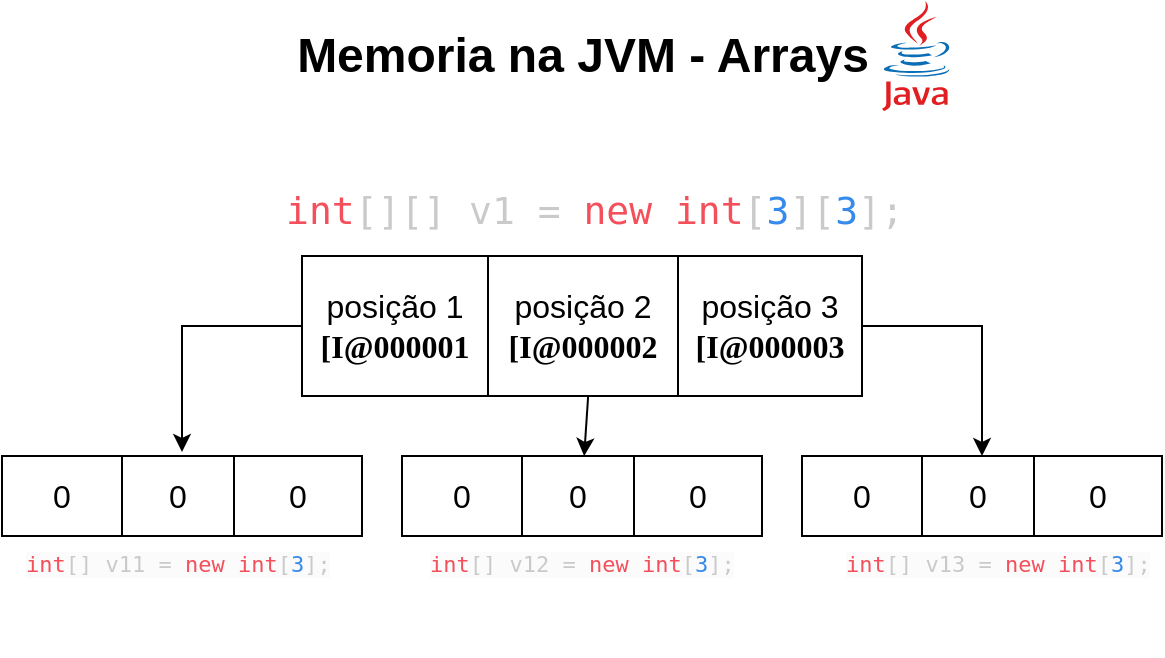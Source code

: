 <mxfile version="24.4.6" type="github">
  <diagram name="Página-1" id="tWwtgJEZn9JcRsNMEO4y">
    <mxGraphModel dx="880" dy="481" grid="1" gridSize="10" guides="1" tooltips="1" connect="1" arrows="1" fold="1" page="1" pageScale="1" pageWidth="827" pageHeight="1169" math="0" shadow="0">
      <root>
        <mxCell id="0" />
        <mxCell id="1" parent="0" />
        <mxCell id="0ehscR7OvnKKcD1Tfo8J-3" value="Memoria na JVM - Arrays" style="text;strokeColor=none;fillColor=none;html=1;fontSize=24;fontStyle=1;verticalAlign=middle;align=center;" vertex="1" parent="1">
          <mxGeometry x="370" y="10" width="100" height="40" as="geometry" />
        </mxCell>
        <mxCell id="0ehscR7OvnKKcD1Tfo8J-4" value="" style="dashed=0;outlineConnect=0;html=1;align=center;labelPosition=center;verticalLabelPosition=bottom;verticalAlign=top;shape=mxgraph.weblogos.java" vertex="1" parent="1">
          <mxGeometry x="570" y="2.5" width="34.4" height="55" as="geometry" />
        </mxCell>
        <mxCell id="0ehscR7OvnKKcD1Tfo8J-5" value="&lt;div style=&quot;color: rgb(202, 202, 202); font-size: 19px;&quot;&gt;&lt;pre style=&quot;font-family: &amp;quot;JetBrains Mono&amp;quot;, monospace; font-size: 19px;&quot;&gt;&lt;pre style=&quot;font-family: &amp;quot;JetBrains Mono&amp;quot;, monospace;&quot;&gt;&lt;span style=&quot;color: rgb(243, 80, 92);&quot;&gt;int&lt;/span&gt;[][] v1 = &lt;span style=&quot;color: rgb(243, 80, 92);&quot;&gt;new int&lt;/span&gt;[&lt;span style=&quot;color: rgb(54, 138, 236);&quot;&gt;3&lt;/span&gt;][&lt;span style=&quot;color: rgb(54, 138, 236);&quot;&gt;3&lt;/span&gt;];&lt;/pre&gt;&lt;/pre&gt;&lt;/div&gt;" style="text;whiteSpace=wrap;html=1;strokeWidth=1;fontSize=19;labelBackgroundColor=none;" vertex="1" parent="1">
          <mxGeometry x="270" y="70" width="260" height="90" as="geometry" />
        </mxCell>
        <mxCell id="0ehscR7OvnKKcD1Tfo8J-6" value="" style="shape=table;startSize=0;container=1;collapsible=0;childLayout=tableLayout;fontSize=16;" vertex="1" parent="1">
          <mxGeometry x="280" y="130" width="280" height="70" as="geometry" />
        </mxCell>
        <mxCell id="0ehscR7OvnKKcD1Tfo8J-7" value="" style="shape=tableRow;horizontal=0;startSize=0;swimlaneHead=0;swimlaneBody=0;strokeColor=inherit;top=0;left=0;bottom=0;right=0;collapsible=0;dropTarget=0;fillColor=none;points=[[0,0.5],[1,0.5]];portConstraint=eastwest;fontSize=16;" vertex="1" parent="0ehscR7OvnKKcD1Tfo8J-6">
          <mxGeometry width="280" height="70" as="geometry" />
        </mxCell>
        <mxCell id="0ehscR7OvnKKcD1Tfo8J-8" value="posição 1&lt;div&gt;&lt;font face=&quot;Verdana&quot;&gt;&lt;b&gt;[I@000001&lt;/b&gt;&lt;/font&gt;&lt;/div&gt;" style="shape=partialRectangle;html=1;whiteSpace=wrap;connectable=0;strokeColor=inherit;overflow=hidden;fillColor=none;top=0;left=0;bottom=0;right=0;pointerEvents=1;fontSize=16;" vertex="1" parent="0ehscR7OvnKKcD1Tfo8J-7">
          <mxGeometry width="93" height="70" as="geometry">
            <mxRectangle width="93" height="70" as="alternateBounds" />
          </mxGeometry>
        </mxCell>
        <mxCell id="0ehscR7OvnKKcD1Tfo8J-9" value="posição 2&lt;div&gt;&lt;font face=&quot;Verdana&quot;&gt;&lt;b&gt;[I@000002&lt;/b&gt;&lt;/font&gt;&lt;br&gt;&lt;/div&gt;" style="shape=partialRectangle;html=1;whiteSpace=wrap;connectable=0;strokeColor=inherit;overflow=hidden;fillColor=none;top=0;left=0;bottom=0;right=0;pointerEvents=1;fontSize=16;" vertex="1" parent="0ehscR7OvnKKcD1Tfo8J-7">
          <mxGeometry x="93" width="95" height="70" as="geometry">
            <mxRectangle width="95" height="70" as="alternateBounds" />
          </mxGeometry>
        </mxCell>
        <mxCell id="0ehscR7OvnKKcD1Tfo8J-10" value="posição 3&lt;div&gt;&lt;font face=&quot;Verdana&quot;&gt;&lt;b&gt;[I@000003&lt;/b&gt;&lt;/font&gt;&lt;br&gt;&lt;/div&gt;" style="shape=partialRectangle;html=1;whiteSpace=wrap;connectable=0;strokeColor=inherit;overflow=hidden;fillColor=none;top=0;left=0;bottom=0;right=0;pointerEvents=1;fontSize=16;" vertex="1" parent="0ehscR7OvnKKcD1Tfo8J-7">
          <mxGeometry x="188" width="92" height="70" as="geometry">
            <mxRectangle width="92" height="70" as="alternateBounds" />
          </mxGeometry>
        </mxCell>
        <mxCell id="0ehscR7OvnKKcD1Tfo8J-19" value="" style="shape=table;startSize=0;container=1;collapsible=0;childLayout=tableLayout;fontSize=16;" vertex="1" parent="1">
          <mxGeometry x="130" y="230" width="180" height="40" as="geometry" />
        </mxCell>
        <mxCell id="0ehscR7OvnKKcD1Tfo8J-20" value="" style="shape=tableRow;horizontal=0;startSize=0;swimlaneHead=0;swimlaneBody=0;strokeColor=inherit;top=0;left=0;bottom=0;right=0;collapsible=0;dropTarget=0;fillColor=none;points=[[0,0.5],[1,0.5]];portConstraint=eastwest;fontSize=16;" vertex="1" parent="0ehscR7OvnKKcD1Tfo8J-19">
          <mxGeometry width="180" height="40" as="geometry" />
        </mxCell>
        <mxCell id="0ehscR7OvnKKcD1Tfo8J-21" value="0" style="shape=partialRectangle;html=1;whiteSpace=wrap;connectable=0;strokeColor=inherit;overflow=hidden;fillColor=none;top=0;left=0;bottom=0;right=0;pointerEvents=1;fontSize=16;" vertex="1" parent="0ehscR7OvnKKcD1Tfo8J-20">
          <mxGeometry width="60" height="40" as="geometry">
            <mxRectangle width="60" height="40" as="alternateBounds" />
          </mxGeometry>
        </mxCell>
        <mxCell id="0ehscR7OvnKKcD1Tfo8J-22" value="0" style="shape=partialRectangle;html=1;whiteSpace=wrap;connectable=0;strokeColor=inherit;overflow=hidden;fillColor=none;top=0;left=0;bottom=0;right=0;pointerEvents=1;fontSize=16;" vertex="1" parent="0ehscR7OvnKKcD1Tfo8J-20">
          <mxGeometry x="60" width="56" height="40" as="geometry">
            <mxRectangle width="56" height="40" as="alternateBounds" />
          </mxGeometry>
        </mxCell>
        <mxCell id="0ehscR7OvnKKcD1Tfo8J-23" value="0" style="shape=partialRectangle;html=1;whiteSpace=wrap;connectable=0;strokeColor=inherit;overflow=hidden;fillColor=none;top=0;left=0;bottom=0;right=0;pointerEvents=1;fontSize=16;" vertex="1" parent="0ehscR7OvnKKcD1Tfo8J-20">
          <mxGeometry x="116" width="64" height="40" as="geometry">
            <mxRectangle width="64" height="40" as="alternateBounds" />
          </mxGeometry>
        </mxCell>
        <mxCell id="0ehscR7OvnKKcD1Tfo8J-32" value="" style="shape=table;startSize=0;container=1;collapsible=0;childLayout=tableLayout;fontSize=16;" vertex="1" parent="1">
          <mxGeometry x="330" y="230" width="180" height="40" as="geometry" />
        </mxCell>
        <mxCell id="0ehscR7OvnKKcD1Tfo8J-33" value="" style="shape=tableRow;horizontal=0;startSize=0;swimlaneHead=0;swimlaneBody=0;strokeColor=inherit;top=0;left=0;bottom=0;right=0;collapsible=0;dropTarget=0;fillColor=none;points=[[0,0.5],[1,0.5]];portConstraint=eastwest;fontSize=16;" vertex="1" parent="0ehscR7OvnKKcD1Tfo8J-32">
          <mxGeometry width="180" height="40" as="geometry" />
        </mxCell>
        <mxCell id="0ehscR7OvnKKcD1Tfo8J-34" value="0" style="shape=partialRectangle;html=1;whiteSpace=wrap;connectable=0;strokeColor=inherit;overflow=hidden;fillColor=none;top=0;left=0;bottom=0;right=0;pointerEvents=1;fontSize=16;" vertex="1" parent="0ehscR7OvnKKcD1Tfo8J-33">
          <mxGeometry width="60" height="40" as="geometry">
            <mxRectangle width="60" height="40" as="alternateBounds" />
          </mxGeometry>
        </mxCell>
        <mxCell id="0ehscR7OvnKKcD1Tfo8J-35" value="0" style="shape=partialRectangle;html=1;whiteSpace=wrap;connectable=0;strokeColor=inherit;overflow=hidden;fillColor=none;top=0;left=0;bottom=0;right=0;pointerEvents=1;fontSize=16;" vertex="1" parent="0ehscR7OvnKKcD1Tfo8J-33">
          <mxGeometry x="60" width="56" height="40" as="geometry">
            <mxRectangle width="56" height="40" as="alternateBounds" />
          </mxGeometry>
        </mxCell>
        <mxCell id="0ehscR7OvnKKcD1Tfo8J-36" value="0" style="shape=partialRectangle;html=1;whiteSpace=wrap;connectable=0;strokeColor=inherit;overflow=hidden;fillColor=none;top=0;left=0;bottom=0;right=0;pointerEvents=1;fontSize=16;" vertex="1" parent="0ehscR7OvnKKcD1Tfo8J-33">
          <mxGeometry x="116" width="64" height="40" as="geometry">
            <mxRectangle width="64" height="40" as="alternateBounds" />
          </mxGeometry>
        </mxCell>
        <mxCell id="0ehscR7OvnKKcD1Tfo8J-37" value="" style="shape=table;startSize=0;container=1;collapsible=0;childLayout=tableLayout;fontSize=16;" vertex="1" parent="1">
          <mxGeometry x="530" y="230" width="180" height="40" as="geometry" />
        </mxCell>
        <mxCell id="0ehscR7OvnKKcD1Tfo8J-38" value="" style="shape=tableRow;horizontal=0;startSize=0;swimlaneHead=0;swimlaneBody=0;strokeColor=inherit;top=0;left=0;bottom=0;right=0;collapsible=0;dropTarget=0;fillColor=none;points=[[0,0.5],[1,0.5]];portConstraint=eastwest;fontSize=16;" vertex="1" parent="0ehscR7OvnKKcD1Tfo8J-37">
          <mxGeometry width="180" height="40" as="geometry" />
        </mxCell>
        <mxCell id="0ehscR7OvnKKcD1Tfo8J-39" value="0" style="shape=partialRectangle;html=1;whiteSpace=wrap;connectable=0;strokeColor=inherit;overflow=hidden;fillColor=none;top=0;left=0;bottom=0;right=0;pointerEvents=1;fontSize=16;" vertex="1" parent="0ehscR7OvnKKcD1Tfo8J-38">
          <mxGeometry width="60" height="40" as="geometry">
            <mxRectangle width="60" height="40" as="alternateBounds" />
          </mxGeometry>
        </mxCell>
        <mxCell id="0ehscR7OvnKKcD1Tfo8J-40" value="0" style="shape=partialRectangle;html=1;whiteSpace=wrap;connectable=0;strokeColor=inherit;overflow=hidden;fillColor=none;top=0;left=0;bottom=0;right=0;pointerEvents=1;fontSize=16;" vertex="1" parent="0ehscR7OvnKKcD1Tfo8J-38">
          <mxGeometry x="60" width="56" height="40" as="geometry">
            <mxRectangle width="56" height="40" as="alternateBounds" />
          </mxGeometry>
        </mxCell>
        <mxCell id="0ehscR7OvnKKcD1Tfo8J-41" value="0" style="shape=partialRectangle;html=1;whiteSpace=wrap;connectable=0;strokeColor=inherit;overflow=hidden;fillColor=none;top=0;left=0;bottom=0;right=0;pointerEvents=1;fontSize=16;" vertex="1" parent="0ehscR7OvnKKcD1Tfo8J-38">
          <mxGeometry x="116" width="64" height="40" as="geometry">
            <mxRectangle width="64" height="40" as="alternateBounds" />
          </mxGeometry>
        </mxCell>
        <mxCell id="0ehscR7OvnKKcD1Tfo8J-42" value="" style="endArrow=classic;html=1;rounded=0;entryX=0.5;entryY=-0.05;entryDx=0;entryDy=0;entryPerimeter=0;exitX=0;exitY=0.5;exitDx=0;exitDy=0;" edge="1" parent="1" source="0ehscR7OvnKKcD1Tfo8J-7" target="0ehscR7OvnKKcD1Tfo8J-20">
          <mxGeometry width="50" height="50" relative="1" as="geometry">
            <mxPoint x="390" y="240" as="sourcePoint" />
            <mxPoint x="440" y="190" as="targetPoint" />
            <Array as="points">
              <mxPoint x="220" y="165" />
            </Array>
          </mxGeometry>
        </mxCell>
        <mxCell id="0ehscR7OvnKKcD1Tfo8J-44" value="" style="endArrow=classic;html=1;rounded=0;entryX=0.506;entryY=0;entryDx=0;entryDy=0;entryPerimeter=0;exitX=0.511;exitY=1;exitDx=0;exitDy=0;exitPerimeter=0;" edge="1" parent="1" source="0ehscR7OvnKKcD1Tfo8J-7" target="0ehscR7OvnKKcD1Tfo8J-33">
          <mxGeometry width="50" height="50" relative="1" as="geometry">
            <mxPoint x="390" y="240" as="sourcePoint" />
            <mxPoint x="440" y="190" as="targetPoint" />
          </mxGeometry>
        </mxCell>
        <mxCell id="0ehscR7OvnKKcD1Tfo8J-45" value="" style="endArrow=classic;html=1;rounded=0;exitX=1;exitY=0.5;exitDx=0;exitDy=0;" edge="1" parent="1" source="0ehscR7OvnKKcD1Tfo8J-7" target="0ehscR7OvnKKcD1Tfo8J-38">
          <mxGeometry width="50" height="50" relative="1" as="geometry">
            <mxPoint x="390" y="240" as="sourcePoint" />
            <mxPoint x="600" y="220" as="targetPoint" />
            <Array as="points">
              <mxPoint x="620" y="165" />
            </Array>
          </mxGeometry>
        </mxCell>
        <mxCell id="0ehscR7OvnKKcD1Tfo8J-46" value="&lt;pre style=&quot;forced-color-adjust: none; color: rgb(202, 202, 202); font-size: 11px; font-style: normal; font-variant-ligatures: normal; font-variant-caps: normal; font-weight: 400; letter-spacing: normal; orphans: 2; text-align: left; text-indent: 0px; text-transform: none; widows: 2; word-spacing: 0px; -webkit-text-stroke-width: 0px; background-color: rgb(251, 251, 251); text-decoration-thickness: initial; text-decoration-style: initial; text-decoration-color: initial; font-family: &amp;quot;JetBrains Mono&amp;quot;, monospace;&quot;&gt;&lt;span style=&quot;forced-color-adjust: none; color: rgb(243, 80, 92); font-size: 11px;&quot;&gt;int&lt;/span&gt;[] v11 = &lt;span style=&quot;forced-color-adjust: none; color: rgb(243, 80, 92); font-size: 11px;&quot;&gt;new int&lt;/span&gt;[&lt;span style=&quot;forced-color-adjust: none; color: rgb(54, 138, 236); font-size: 11px;&quot;&gt;3&lt;/span&gt;];&lt;/pre&gt;" style="text;whiteSpace=wrap;html=1;fontSize=11;" vertex="1" parent="1">
          <mxGeometry x="140" y="260" width="160" height="70" as="geometry" />
        </mxCell>
        <mxCell id="0ehscR7OvnKKcD1Tfo8J-47" value="&lt;pre style=&quot;forced-color-adjust: none; font-size: 11px; font-style: normal; font-variant-ligatures: normal; font-variant-caps: normal; font-weight: 400; letter-spacing: normal; orphans: 2; text-align: left; text-indent: 0px; text-transform: none; widows: 2; word-spacing: 0px; -webkit-text-stroke-width: 0px; background-color: rgb(251, 251, 251); text-decoration-thickness: initial; text-decoration-style: initial; text-decoration-color: initial; font-family: &amp;quot;JetBrains Mono&amp;quot;, monospace; color: rgb(202, 202, 202);&quot;&gt;&lt;span style=&quot;forced-color-adjust: none; color: rgb(243, 80, 92); font-size: 11px;&quot;&gt;int&lt;/span&gt;[] v12 = &lt;span style=&quot;forced-color-adjust: none; color: rgb(243, 80, 92); font-size: 11px;&quot;&gt;new int&lt;/span&gt;[&lt;span style=&quot;forced-color-adjust: none; color: rgb(54, 138, 236); font-size: 11px;&quot;&gt;3&lt;/span&gt;];&lt;/pre&gt;" style="text;whiteSpace=wrap;html=1;fontSize=11;" vertex="1" parent="1">
          <mxGeometry x="342.2" y="260" width="155.6" height="70" as="geometry" />
        </mxCell>
        <mxCell id="0ehscR7OvnKKcD1Tfo8J-48" value="&lt;pre style=&quot;forced-color-adjust: none; color: rgb(202, 202, 202); font-size: 11px; font-style: normal; font-variant-ligatures: normal; font-variant-caps: normal; font-weight: 400; letter-spacing: normal; orphans: 2; text-align: left; text-indent: 0px; text-transform: none; widows: 2; word-spacing: 0px; -webkit-text-stroke-width: 0px; background-color: rgb(251, 251, 251); text-decoration-thickness: initial; text-decoration-style: initial; text-decoration-color: initial; font-family: &amp;quot;JetBrains Mono&amp;quot;, monospace;&quot;&gt;&lt;span style=&quot;forced-color-adjust: none; color: rgb(243, 80, 92); font-size: 11px;&quot;&gt;int&lt;/span&gt;[] v13 = &lt;span style=&quot;forced-color-adjust: none; color: rgb(243, 80, 92); font-size: 11px;&quot;&gt;new int&lt;/span&gt;[&lt;span style=&quot;forced-color-adjust: none; color: rgb(54, 138, 236); font-size: 11px;&quot;&gt;3&lt;/span&gt;];&lt;/pre&gt;" style="text;whiteSpace=wrap;html=1;fontSize=11;" vertex="1" parent="1">
          <mxGeometry x="550" y="260" width="160" height="70" as="geometry" />
        </mxCell>
      </root>
    </mxGraphModel>
  </diagram>
</mxfile>
